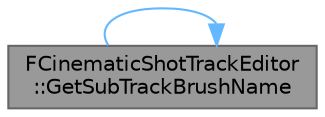 digraph "FCinematicShotTrackEditor::GetSubTrackBrushName"
{
 // INTERACTIVE_SVG=YES
 // LATEX_PDF_SIZE
  bgcolor="transparent";
  edge [fontname=Helvetica,fontsize=10,labelfontname=Helvetica,labelfontsize=10];
  node [fontname=Helvetica,fontsize=10,shape=box,height=0.2,width=0.4];
  rankdir="LR";
  Node1 [id="Node000001",label="FCinematicShotTrackEditor\l::GetSubTrackBrushName",height=0.2,width=0.4,color="gray40", fillcolor="grey60", style="filled", fontcolor="black",tooltip="Get the brush used for the sub track editor."];
  Node1 -> Node1 [id="edge1_Node000001_Node000001",color="steelblue1",style="solid",tooltip=" "];
}
